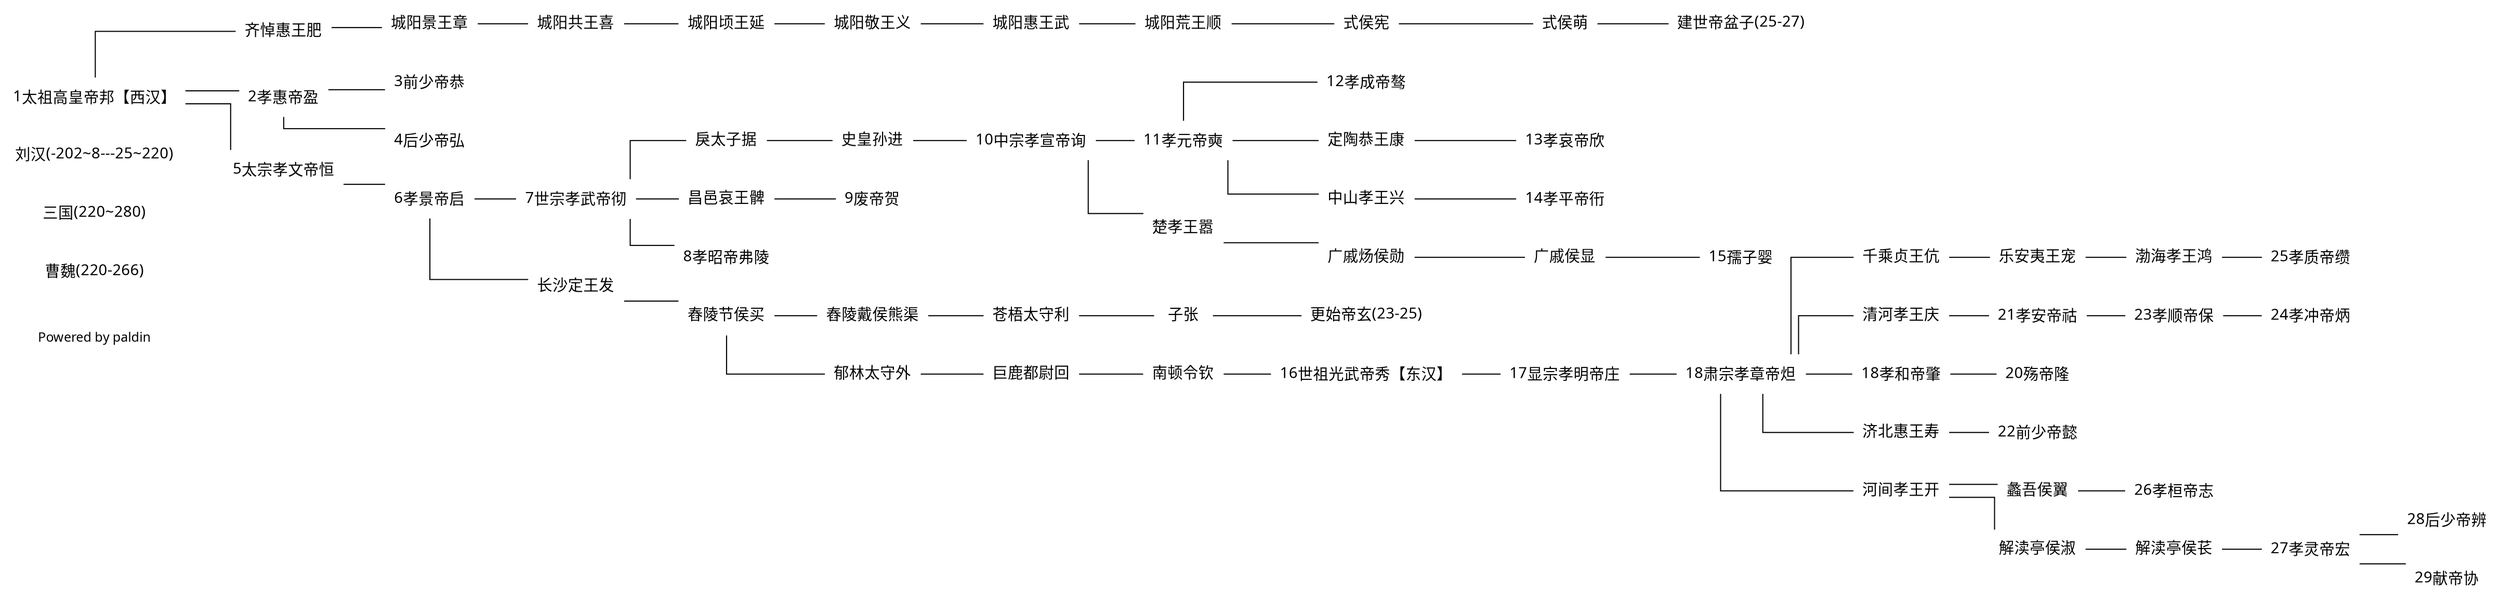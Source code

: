 digraph g {
	edge [dir=none];
	node [shape=rect];
	graph [ splines="ortho"; dpi = 300 ];
	rankdir="LR";
	graph [fontname="SimHei"];
	node [shape=plaintext, fontname="SimHei"];
	//{rank=same; qdhwf; xhdy; tzxwdh};
	
    copyright[label="\nPowered by paldin";fontsize = 12]
    
	"曹魏(220-266)"
	"三国(220~280)"
	"刘汉(-202~8---25~220)"
	
	tz->qdhwf
	tz->xhdy
	tz->tzxwdh;
	qdhwf->cyjwz;
	xhdy->qsdg;
	xhdy->hsdh;
	tzxwdh->xjdq;
	cyjwz->cygwx;
	xjdq->szxwdc;
	xjdq->csdwf;
	cygwx->cyqwy;
	szxwdc->ltzj;
	szxwdc->cyawb;
	szxwdc->xzdfl;
	csdwf->cljhm;
	cyqwy->cyjwy;
	ltzj->shsj;
	cyawb->fdh;
	cljhm->cldhxq;
	cljhm->yltsw;
	cyjwy->cyhww;
	shsj->zzxxdx;
	cldhxq->cwtsl;
	yltsw->jldwh;
	cyhww->cyhws;
	zzxxdx->xyds;
	zzxxdx->cxwx;
	cwtsl->zz;
	jldwh->ndlq;
	cyhws->shx;
	xyds->xcda;
	xyds->dtgwk;
	xyds->zsxwx;
	cxwx->gqyhx;
	zz->gsdx;
	ndlq->szgwdx;
	shx->shm;
	dtgwk->xadx;
	zsxwx->xpdk;
	gqyhx->gqhx;
	szgwdx->xzxmdz;
	shm->jsdpz;
	gqhx->rzy;
	xzxmdz->szxzdd;
	szxzdd->qczwk;
	szxzdd->qhxwq;
	szxzdd->xhdz;
	szxzdd->jbhws;
	szxzdd->hjxwk;
	qczwk->laywc;
	qhxwq->xadh;
	xhdz->sdl;
	jbhws->qsdy;
	hjxwk->lwhy;
	hjxwk->xdths;
	laywc->bhxwh;
	xadh->xsdb;
	lwhy->xhdz1;
	xdths->xdthc;
	bhxwh->xzdz;
	xsdb->xcdb;
	xdthc->xldh;
	xldh->hsdb;
	xldh->xdx;
	
	tz[label="1太祖高皇帝邦【西汉】"];
	qdhwf[label="齐悼惠王肥"];
	xhdy[label="2孝惠帝盈"];
	tzxwdh[label="5太宗孝文帝恒"];
	cyjwz[label="城阳景王章"];
	qsdg[label="3前少帝恭"];
	hsdh[label="4后少帝弘"];
	xjdq[label="6孝景帝启"];
	cygwx[label="城阳共王喜"];
	szxwdc[label="7世宗孝武帝彻"];
	csdwf[label="长沙定王发"];
	cyqwy[label="城阳顷王延"];
	ltzj[label="戾太子据"];
	cyawb[label="昌邑哀王髀"];
	xzdfl[label="8孝昭帝弗陵"];
	cljhm[label="舂陵节侯买"];
	cyjwy[label="城阳敬王义"];
	shsj[label="史皇孙进"];
	fdh[label="9废帝贺"];
	cldhxq[label="舂陵戴侯熊渠"];
	yltsw[label="郁林太守外"];
	cyhww[label="城阳惠王武"];
	zzxxdx[label="10中宗孝宣帝询"];
	cwtsl[label="苍梧太守利"];
	jldwh[label="巨鹿都尉回"];
	cyhws[label="城阳荒王顺"];
	xyds[label="11孝元帝奭"];
	cxwx[label="楚孝王嚣"];
	zz[label="子张"];
	ndlq[label="南顿令钦"];
	shx[label="式侯宪"];
	xcda[label="12孝成帝骜"];
	dtgwk[label="定陶恭王康"];
	zsxwx[label="中山孝王兴"];
	gqyhx[label="广戚炀侯勋"];
	gsdx[label="更始帝玄(23-25)"];
	szgwdx[label="16世祖光武帝秀【东汉】"];
	shm[label="式侯萌"];
	xadx[label="13孝哀帝欣"];
	xpdk[label="14孝平帝衎"];
	gqhx[label="广戚侯显"];
	xzxmdz[label="17显宗孝明帝庄"];
	jsdpz[label="建世帝盆子(25-27)"];
	rzy[label="15孺子婴"];
	szxzdd[label="18肃宗孝章帝炟"];
	qczwk[label="千乘贞王伉"];
	qhxwq[label="清河孝王庆"];
	xhdz[label="18孝和帝肇"];
	jbhws[label="济北惠王寿"];
	hjxwk[label="河间孝王开"];
	laywc[label="乐安夷王宠"];
	xadh[label="21孝安帝祜"];
	sdl[label="20殇帝隆"];
	qsdy[label="22前少帝懿"];
	lwhy[label="蠡吾侯翼"];
	xdths[label="解渎亭侯淑"];
	bhxwh[label="渤海孝王鸿"];
	xsdb[label="23孝顺帝保"];
	xhdz1[label="26孝桓帝志"];
	xdthc[label="解渎亭侯苌"];
	xzdz[label="25孝质帝缵"];
	xcdb[label="24孝冲帝炳"];
	xldh[label="27孝灵帝宏"];
	hsdb[label="28后少帝辨"];
	xdx[label="29献帝协"];
	
}
